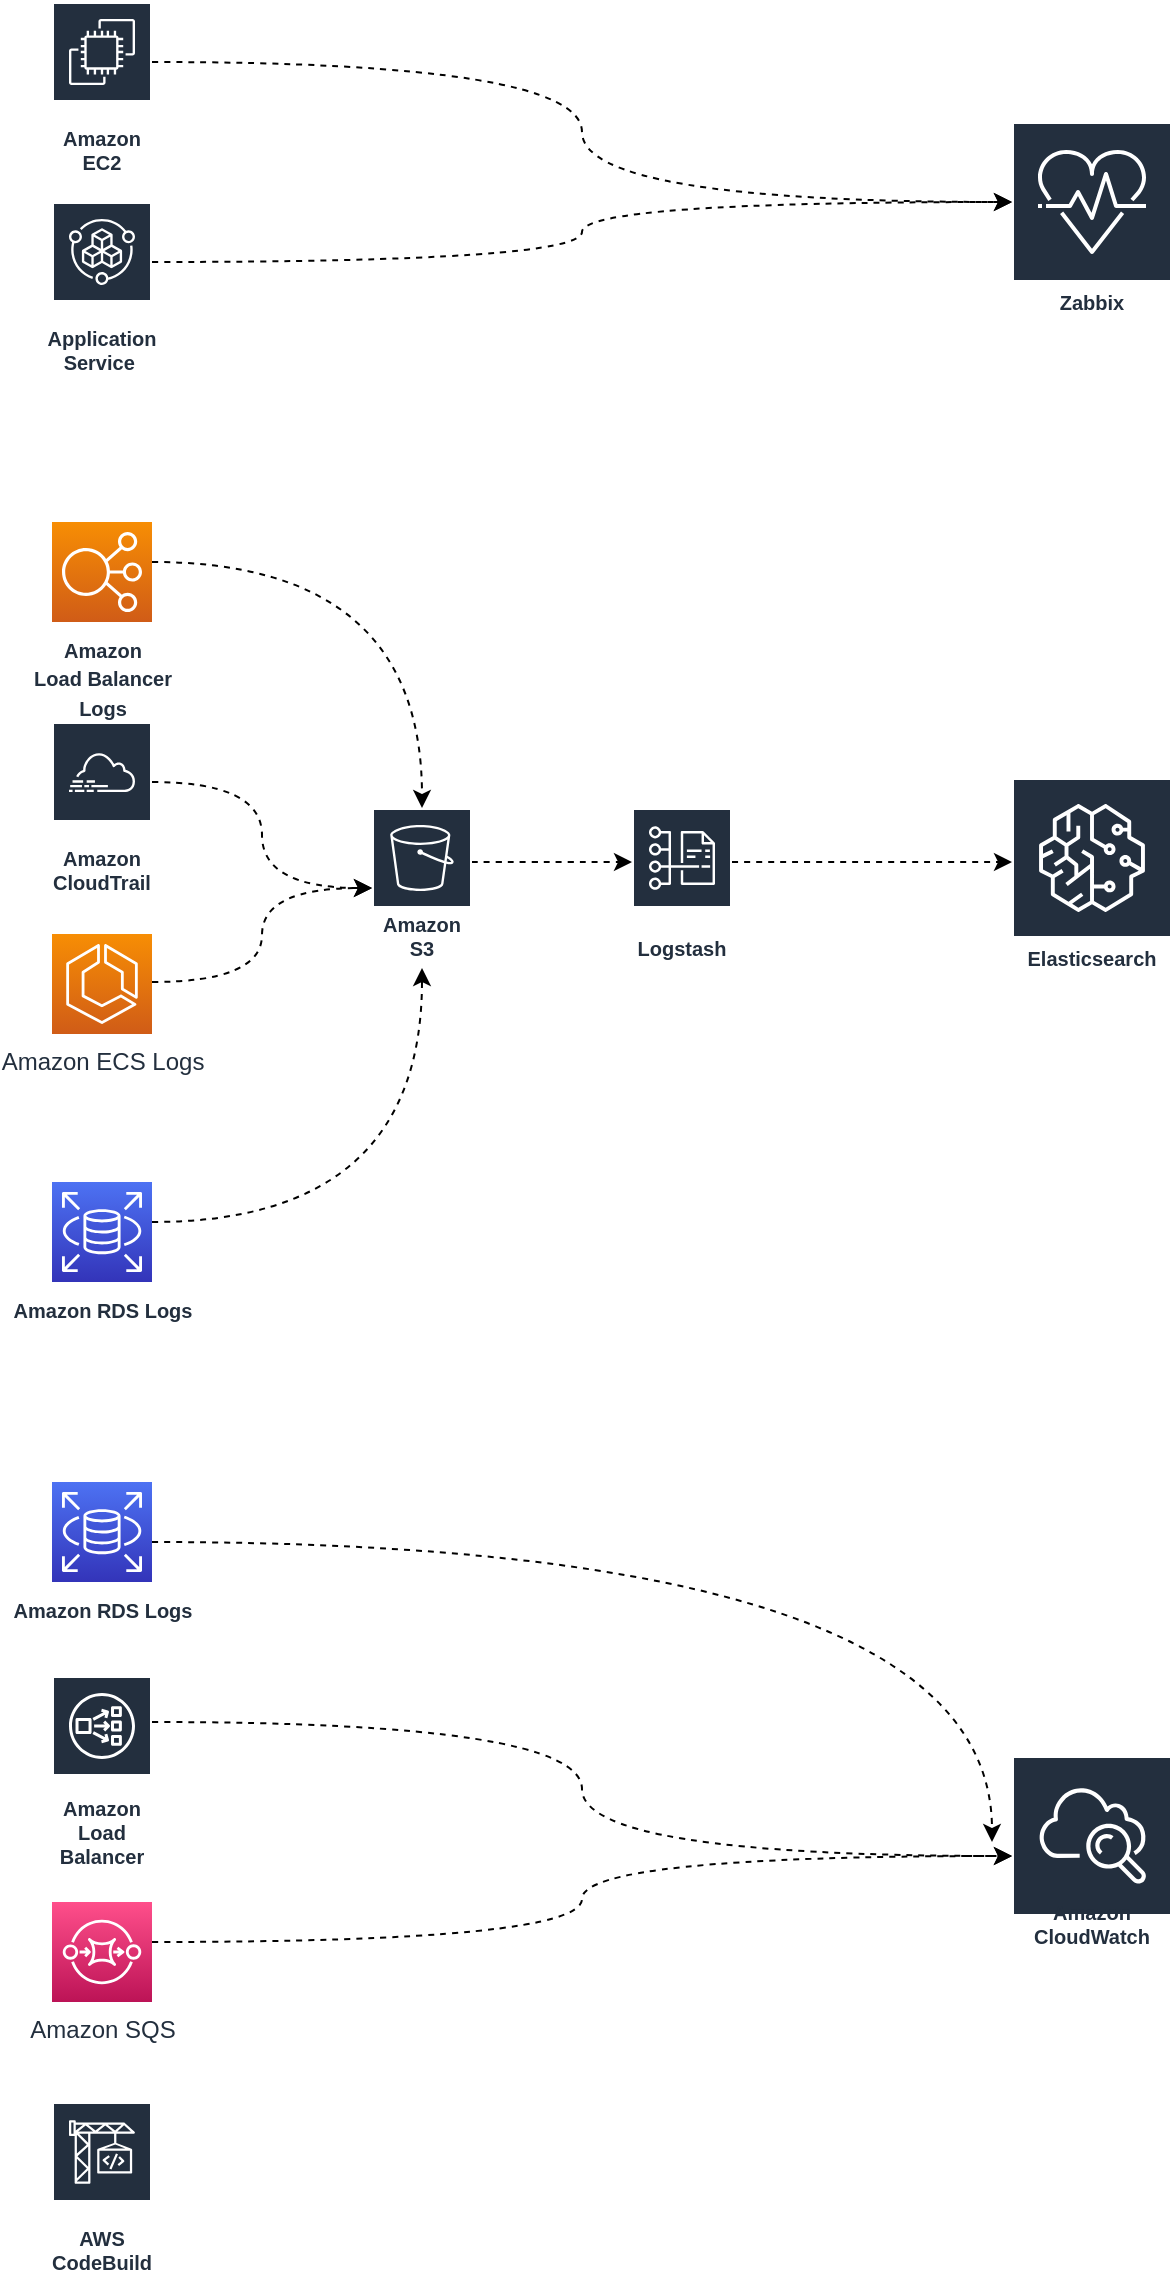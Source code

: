 <mxfile version="20.2.8" type="github">
  <diagram id="tJY2ODOWQmyJSE9CdAt4" name="第 1 页">
    <mxGraphModel dx="1564" dy="936" grid="1" gridSize="10" guides="1" tooltips="1" connect="1" arrows="1" fold="1" page="1" pageScale="1" pageWidth="827" pageHeight="1169" math="0" shadow="0">
      <root>
        <mxCell id="0" />
        <mxCell id="1" parent="0" />
        <mxCell id="pdvtcB01t5W5UgY1sVy7-7" style="edgeStyle=orthogonalEdgeStyle;curved=1;rounded=0;jumpStyle=arc;orthogonalLoop=1;jettySize=auto;html=1;dashed=1;" edge="1" parent="1" source="G7RzPLKMRkM8X4vD6-xc-1" target="G7RzPLKMRkM8X4vD6-xc-13">
          <mxGeometry relative="1" as="geometry">
            <Array as="points">
              <mxPoint x="145" y="410" />
              <mxPoint x="145" y="463" />
            </Array>
          </mxGeometry>
        </mxCell>
        <mxCell id="G7RzPLKMRkM8X4vD6-xc-1" value="Amazon&lt;br&gt;CloudTrail" style="sketch=0;outlineConnect=0;fontColor=#232F3E;gradientColor=none;strokeColor=#ffffff;fillColor=#232F3E;dashed=0;verticalLabelPosition=middle;verticalAlign=bottom;align=center;html=1;whiteSpace=wrap;fontSize=10;fontStyle=1;spacing=3;shape=mxgraph.aws4.productIcon;prIcon=mxgraph.aws4.cloudtrail;" parent="1" vertex="1">
          <mxGeometry x="40" y="380" width="50" height="90" as="geometry" />
        </mxCell>
        <mxCell id="G7RzPLKMRkM8X4vD6-xc-2" value="Amazon CloudWatch" style="sketch=0;outlineConnect=0;fontColor=#232F3E;gradientColor=none;strokeColor=#ffffff;fillColor=#232F3E;dashed=0;verticalLabelPosition=middle;verticalAlign=bottom;align=center;html=1;whiteSpace=wrap;fontSize=10;fontStyle=1;spacing=3;shape=mxgraph.aws4.productIcon;prIcon=mxgraph.aws4.cloudwatch;" parent="1" vertex="1">
          <mxGeometry x="520" y="897" width="80" height="100" as="geometry" />
        </mxCell>
        <mxCell id="pdvtcB01t5W5UgY1sVy7-12" style="edgeStyle=orthogonalEdgeStyle;curved=1;rounded=0;jumpStyle=arc;orthogonalLoop=1;jettySize=auto;html=1;dashed=1;" edge="1" parent="1" target="G7RzPLKMRkM8X4vD6-xc-13">
          <mxGeometry relative="1" as="geometry">
            <mxPoint x="90" y="630" as="sourcePoint" />
            <Array as="points">
              <mxPoint x="225" y="630" />
            </Array>
          </mxGeometry>
        </mxCell>
        <mxCell id="pdvtcB01t5W5UgY1sVy7-24" style="edgeStyle=orthogonalEdgeStyle;curved=1;rounded=0;jumpStyle=arc;orthogonalLoop=1;jettySize=auto;html=1;dashed=1;" edge="1" parent="1" target="G7RzPLKMRkM8X4vD6-xc-2">
          <mxGeometry relative="1" as="geometry">
            <mxPoint x="90" y="990" as="sourcePoint" />
            <Array as="points">
              <mxPoint x="305" y="990" />
              <mxPoint x="305" y="947" />
            </Array>
          </mxGeometry>
        </mxCell>
        <mxCell id="pdvtcB01t5W5UgY1sVy7-4" style="edgeStyle=orthogonalEdgeStyle;curved=1;rounded=0;jumpStyle=arc;orthogonalLoop=1;jettySize=auto;html=1;dashed=1;" edge="1" parent="1" source="G7RzPLKMRkM8X4vD6-xc-5" target="G7RzPLKMRkM8X4vD6-xc-17">
          <mxGeometry relative="1" as="geometry">
            <mxPoint x="530" y="50" as="targetPoint" />
            <Array as="points">
              <mxPoint x="305" y="50" />
              <mxPoint x="305" y="120" />
            </Array>
          </mxGeometry>
        </mxCell>
        <mxCell id="G7RzPLKMRkM8X4vD6-xc-5" value="Amazon EC2" style="sketch=0;outlineConnect=0;fontColor=#232F3E;gradientColor=none;strokeColor=#ffffff;fillColor=#232F3E;dashed=0;verticalLabelPosition=middle;verticalAlign=bottom;align=center;html=1;whiteSpace=wrap;fontSize=10;fontStyle=1;spacing=3;shape=mxgraph.aws4.productIcon;prIcon=mxgraph.aws4.ec2;" parent="1" vertex="1">
          <mxGeometry x="40" y="20" width="50" height="90" as="geometry" />
        </mxCell>
        <mxCell id="pdvtcB01t5W5UgY1sVy7-8" style="edgeStyle=orthogonalEdgeStyle;curved=1;rounded=0;jumpStyle=arc;orthogonalLoop=1;jettySize=auto;html=1;dashed=1;" edge="1" parent="1" target="G7RzPLKMRkM8X4vD6-xc-13">
          <mxGeometry relative="1" as="geometry">
            <mxPoint x="90" y="510" as="sourcePoint" />
            <Array as="points">
              <mxPoint x="145" y="510" />
              <mxPoint x="145" y="463" />
            </Array>
          </mxGeometry>
        </mxCell>
        <mxCell id="pdvtcB01t5W5UgY1sVy7-11" style="edgeStyle=orthogonalEdgeStyle;curved=1;rounded=0;jumpStyle=arc;orthogonalLoop=1;jettySize=auto;html=1;dashed=1;" edge="1" parent="1" target="G7RzPLKMRkM8X4vD6-xc-13">
          <mxGeometry relative="1" as="geometry">
            <mxPoint x="90" y="300" as="sourcePoint" />
            <Array as="points">
              <mxPoint x="225" y="300" />
            </Array>
          </mxGeometry>
        </mxCell>
        <mxCell id="G7RzPLKMRkM8X4vD6-xc-8" value="AWS CodeBuild" style="sketch=0;outlineConnect=0;fontColor=#232F3E;gradientColor=none;strokeColor=#ffffff;fillColor=#232F3E;dashed=0;verticalLabelPosition=middle;verticalAlign=bottom;align=center;html=1;whiteSpace=wrap;fontSize=10;fontStyle=1;spacing=3;shape=mxgraph.aws4.productIcon;prIcon=mxgraph.aws4.codebuild;" parent="1" vertex="1">
          <mxGeometry x="40" y="1070" width="50" height="90" as="geometry" />
        </mxCell>
        <mxCell id="pdvtcB01t5W5UgY1sVy7-5" style="edgeStyle=orthogonalEdgeStyle;curved=1;rounded=0;jumpStyle=arc;orthogonalLoop=1;jettySize=auto;html=1;dashed=1;" edge="1" parent="1" source="G7RzPLKMRkM8X4vD6-xc-9" target="G7RzPLKMRkM8X4vD6-xc-17">
          <mxGeometry relative="1" as="geometry">
            <mxPoint x="520" y="60" as="targetPoint" />
            <Array as="points">
              <mxPoint x="305" y="150" />
              <mxPoint x="305" y="120" />
            </Array>
          </mxGeometry>
        </mxCell>
        <mxCell id="G7RzPLKMRkM8X4vD6-xc-9" value="Application Service&amp;nbsp;" style="sketch=0;outlineConnect=0;fontColor=#232F3E;gradientColor=none;strokeColor=#ffffff;fillColor=#232F3E;dashed=0;verticalLabelPosition=middle;verticalAlign=bottom;align=center;html=1;whiteSpace=wrap;fontSize=10;fontStyle=1;spacing=3;shape=mxgraph.aws4.productIcon;prIcon=mxgraph.aws4.service_catalog;" parent="1" vertex="1">
          <mxGeometry x="40" y="120" width="50" height="90" as="geometry" />
        </mxCell>
        <mxCell id="pdvtcB01t5W5UgY1sVy7-28" style="edgeStyle=orthogonalEdgeStyle;curved=1;rounded=0;jumpStyle=arc;orthogonalLoop=1;jettySize=auto;html=1;dashed=1;" edge="1" parent="1">
          <mxGeometry relative="1" as="geometry">
            <mxPoint x="510" y="940" as="targetPoint" />
            <mxPoint x="90" y="790" as="sourcePoint" />
            <Array as="points">
              <mxPoint x="510" y="790" />
            </Array>
          </mxGeometry>
        </mxCell>
        <mxCell id="pdvtcB01t5W5UgY1sVy7-22" style="edgeStyle=orthogonalEdgeStyle;curved=1;rounded=0;jumpStyle=arc;orthogonalLoop=1;jettySize=auto;html=1;dashed=1;" edge="1" parent="1" source="G7RzPLKMRkM8X4vD6-xc-12" target="G7RzPLKMRkM8X4vD6-xc-2">
          <mxGeometry relative="1" as="geometry">
            <Array as="points">
              <mxPoint x="305" y="880" />
              <mxPoint x="305" y="947" />
            </Array>
          </mxGeometry>
        </mxCell>
        <mxCell id="G7RzPLKMRkM8X4vD6-xc-12" value="Amazon&lt;br&gt;Load Balancer" style="sketch=0;outlineConnect=0;fontColor=#232F3E;gradientColor=none;strokeColor=#ffffff;fillColor=#232F3E;dashed=0;verticalLabelPosition=middle;verticalAlign=bottom;align=center;html=1;whiteSpace=wrap;fontSize=10;fontStyle=1;spacing=3;shape=mxgraph.aws4.productIcon;prIcon=mxgraph.aws4.network_load_balancer;" parent="1" vertex="1">
          <mxGeometry x="40" y="857" width="50" height="100" as="geometry" />
        </mxCell>
        <mxCell id="pdvtcB01t5W5UgY1sVy7-13" value="" style="edgeStyle=orthogonalEdgeStyle;curved=1;rounded=0;jumpStyle=arc;orthogonalLoop=1;jettySize=auto;html=1;dashed=1;" edge="1" parent="1" source="G7RzPLKMRkM8X4vD6-xc-13" target="G7RzPLKMRkM8X4vD6-xc-15">
          <mxGeometry relative="1" as="geometry">
            <Array as="points">
              <mxPoint x="280" y="450" />
              <mxPoint x="280" y="450" />
            </Array>
          </mxGeometry>
        </mxCell>
        <mxCell id="G7RzPLKMRkM8X4vD6-xc-13" value="Amazon S3" style="sketch=0;outlineConnect=0;fontColor=#232F3E;gradientColor=none;strokeColor=#ffffff;fillColor=#232F3E;dashed=0;verticalLabelPosition=middle;verticalAlign=bottom;align=center;html=1;whiteSpace=wrap;fontSize=10;fontStyle=1;spacing=3;shape=mxgraph.aws4.productIcon;prIcon=mxgraph.aws4.s3;" parent="1" vertex="1">
          <mxGeometry x="200" y="423" width="50" height="80" as="geometry" />
        </mxCell>
        <mxCell id="pdvtcB01t5W5UgY1sVy7-16" style="edgeStyle=orthogonalEdgeStyle;curved=1;rounded=0;jumpStyle=arc;orthogonalLoop=1;jettySize=auto;html=1;dashed=1;" edge="1" parent="1" source="G7RzPLKMRkM8X4vD6-xc-15" target="G7RzPLKMRkM8X4vD6-xc-16">
          <mxGeometry relative="1" as="geometry">
            <Array as="points">
              <mxPoint x="450" y="450" />
              <mxPoint x="450" y="450" />
            </Array>
          </mxGeometry>
        </mxCell>
        <mxCell id="G7RzPLKMRkM8X4vD6-xc-15" value="Logstash" style="sketch=0;outlineConnect=0;fontColor=#232F3E;gradientColor=none;strokeColor=#ffffff;fillColor=#232F3E;dashed=0;verticalLabelPosition=middle;verticalAlign=bottom;align=center;html=1;whiteSpace=wrap;fontSize=10;fontStyle=1;spacing=3;shape=mxgraph.aws4.productIcon;prIcon=mxgraph.aws4.cost_and_usage_report;" parent="1" vertex="1">
          <mxGeometry x="330" y="423" width="50" height="80" as="geometry" />
        </mxCell>
        <mxCell id="G7RzPLKMRkM8X4vD6-xc-16" value="Elasticsearch" style="sketch=0;outlineConnect=0;fontColor=#232F3E;gradientColor=none;strokeColor=#ffffff;fillColor=#232F3E;dashed=0;verticalLabelPosition=middle;verticalAlign=bottom;align=center;html=1;whiteSpace=wrap;fontSize=10;fontStyle=1;spacing=3;shape=mxgraph.aws4.productIcon;prIcon=mxgraph.aws4.sagemaker;" parent="1" vertex="1">
          <mxGeometry x="520" y="408" width="80" height="100" as="geometry" />
        </mxCell>
        <mxCell id="G7RzPLKMRkM8X4vD6-xc-17" value="Zabbix" style="sketch=0;outlineConnect=0;fontColor=#232F3E;gradientColor=none;strokeColor=#ffffff;fillColor=#232F3E;dashed=0;verticalLabelPosition=middle;verticalAlign=bottom;align=center;html=1;whiteSpace=wrap;fontSize=10;fontStyle=1;spacing=3;shape=mxgraph.aws4.productIcon;prIcon=mxgraph.aws4.personal_health_dashboard;" parent="1" vertex="1">
          <mxGeometry x="520" y="80" width="80" height="100" as="geometry" />
        </mxCell>
        <mxCell id="pdvtcB01t5W5UgY1sVy7-30" value="Amazon ECS Logs" style="sketch=0;points=[[0,0,0],[0.25,0,0],[0.5,0,0],[0.75,0,0],[1,0,0],[0,1,0],[0.25,1,0],[0.5,1,0],[0.75,1,0],[1,1,0],[0,0.25,0],[0,0.5,0],[0,0.75,0],[1,0.25,0],[1,0.5,0],[1,0.75,0]];outlineConnect=0;fontColor=#232F3E;gradientColor=#F78E04;gradientDirection=north;fillColor=#D05C17;strokeColor=#ffffff;dashed=0;verticalLabelPosition=bottom;verticalAlign=top;align=center;html=1;fontSize=12;fontStyle=0;shape=mxgraph.aws4.resourceIcon;resIcon=mxgraph.aws4.ecs;" vertex="1" parent="1">
          <mxGeometry x="40" y="486" width="50" height="50" as="geometry" />
        </mxCell>
        <mxCell id="pdvtcB01t5W5UgY1sVy7-32" value="&lt;span style=&quot;font-size: 10px; font-weight: 700;&quot;&gt;Amazon&lt;br&gt;Load Balancer&lt;/span&gt;&lt;br style=&quot;font-size: 10px; font-weight: 700;&quot;&gt;&lt;span style=&quot;font-size: 10px; font-weight: 700;&quot;&gt;Logs&lt;/span&gt;" style="sketch=0;points=[[0,0,0],[0.25,0,0],[0.5,0,0],[0.75,0,0],[1,0,0],[0,1,0],[0.25,1,0],[0.5,1,0],[0.75,1,0],[1,1,0],[0,0.25,0],[0,0.5,0],[0,0.75,0],[1,0.25,0],[1,0.5,0],[1,0.75,0]];outlineConnect=0;fontColor=#232F3E;gradientColor=#F78E04;gradientDirection=north;fillColor=#D05C17;strokeColor=#ffffff;dashed=0;verticalLabelPosition=bottom;verticalAlign=top;align=center;html=1;fontSize=12;fontStyle=0;aspect=fixed;shape=mxgraph.aws4.resourceIcon;resIcon=mxgraph.aws4.elastic_load_balancing;" vertex="1" parent="1">
          <mxGeometry x="40" y="280" width="50" height="50" as="geometry" />
        </mxCell>
        <mxCell id="pdvtcB01t5W5UgY1sVy7-33" value="Amazon SQS" style="sketch=0;points=[[0,0,0],[0.25,0,0],[0.5,0,0],[0.75,0,0],[1,0,0],[0,1,0],[0.25,1,0],[0.5,1,0],[0.75,1,0],[1,1,0],[0,0.25,0],[0,0.5,0],[0,0.75,0],[1,0.25,0],[1,0.5,0],[1,0.75,0]];outlineConnect=0;fontColor=#232F3E;gradientColor=#FF4F8B;gradientDirection=north;fillColor=#BC1356;strokeColor=#ffffff;dashed=0;verticalLabelPosition=bottom;verticalAlign=top;align=center;html=1;fontSize=12;fontStyle=0;aspect=fixed;shape=mxgraph.aws4.resourceIcon;resIcon=mxgraph.aws4.sqs;" vertex="1" parent="1">
          <mxGeometry x="40" y="970" width="50" height="50" as="geometry" />
        </mxCell>
        <mxCell id="pdvtcB01t5W5UgY1sVy7-35" value="&lt;span style=&quot;font-size: 10px; font-weight: 700;&quot;&gt;Amazon RDS&amp;nbsp;&lt;/span&gt;&lt;span style=&quot;font-size: 10px; font-weight: 700;&quot;&gt;Logs&lt;/span&gt;" style="sketch=0;points=[[0,0,0],[0.25,0,0],[0.5,0,0],[0.75,0,0],[1,0,0],[0,1,0],[0.25,1,0],[0.5,1,0],[0.75,1,0],[1,1,0],[0,0.25,0],[0,0.5,0],[0,0.75,0],[1,0.25,0],[1,0.5,0],[1,0.75,0]];outlineConnect=0;fontColor=#232F3E;gradientColor=#4D72F3;gradientDirection=north;fillColor=#3334B9;strokeColor=#ffffff;dashed=0;verticalLabelPosition=bottom;verticalAlign=top;align=center;html=1;fontSize=12;fontStyle=0;aspect=fixed;shape=mxgraph.aws4.resourceIcon;resIcon=mxgraph.aws4.rds;" vertex="1" parent="1">
          <mxGeometry x="40" y="610" width="50" height="50" as="geometry" />
        </mxCell>
        <mxCell id="pdvtcB01t5W5UgY1sVy7-36" value="&lt;span style=&quot;font-size: 10px; font-weight: 700;&quot;&gt;Amazon RDS&amp;nbsp;&lt;/span&gt;&lt;span style=&quot;font-size: 10px; font-weight: 700;&quot;&gt;Logs&lt;/span&gt;" style="sketch=0;points=[[0,0,0],[0.25,0,0],[0.5,0,0],[0.75,0,0],[1,0,0],[0,1,0],[0.25,1,0],[0.5,1,0],[0.75,1,0],[1,1,0],[0,0.25,0],[0,0.5,0],[0,0.75,0],[1,0.25,0],[1,0.5,0],[1,0.75,0]];outlineConnect=0;fontColor=#232F3E;gradientColor=#4D72F3;gradientDirection=north;fillColor=#3334B9;strokeColor=#ffffff;dashed=0;verticalLabelPosition=bottom;verticalAlign=top;align=center;html=1;fontSize=12;fontStyle=0;shape=mxgraph.aws4.resourceIcon;resIcon=mxgraph.aws4.rds;" vertex="1" parent="1">
          <mxGeometry x="40" y="760" width="50" height="50" as="geometry" />
        </mxCell>
      </root>
    </mxGraphModel>
  </diagram>
</mxfile>

